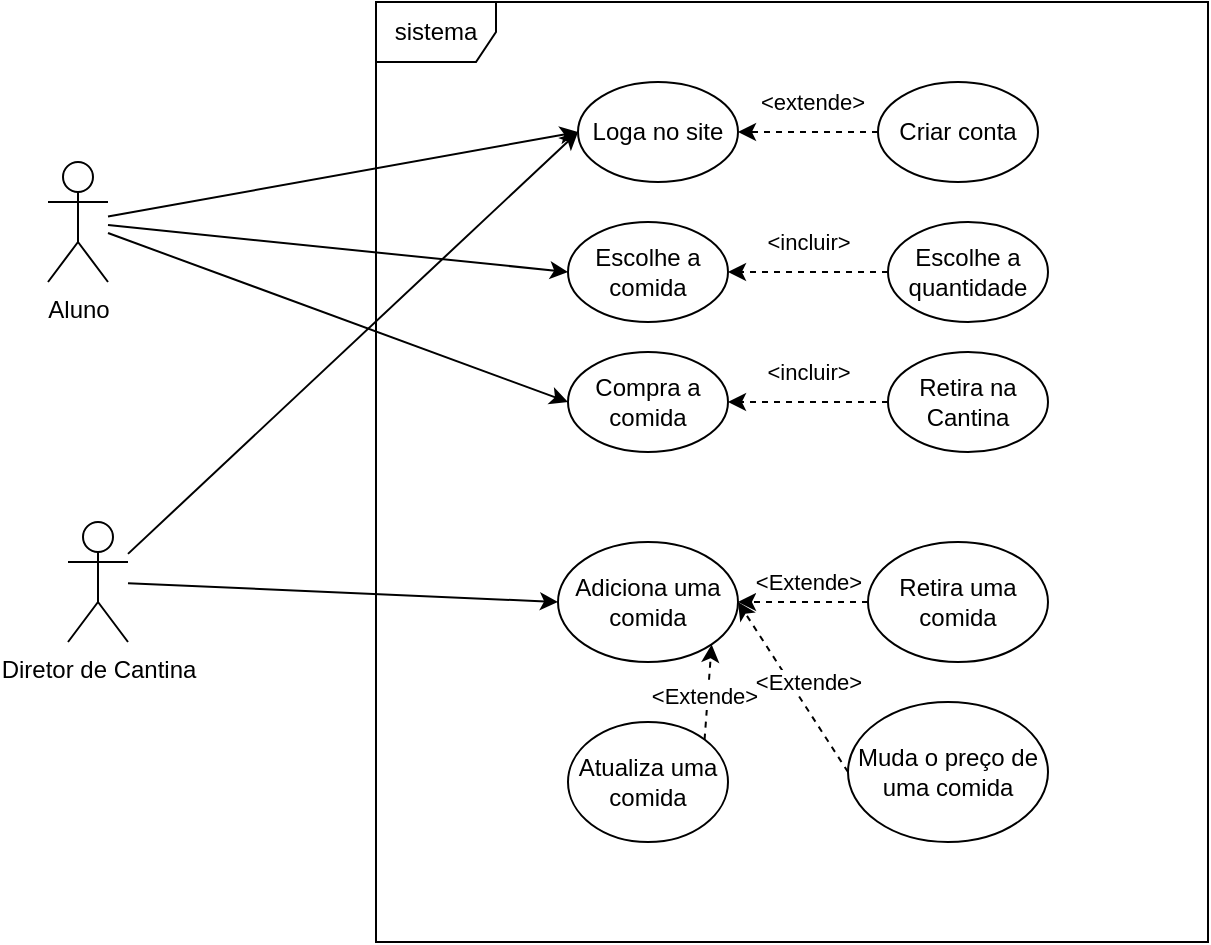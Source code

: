 <mxfile version="28.2.7">
  <diagram name="Página-1" id="LUQCXcXlE6ZrPZEIsJza">
    <mxGraphModel dx="1106" dy="605" grid="1" gridSize="10" guides="1" tooltips="1" connect="1" arrows="1" fold="1" page="1" pageScale="1" pageWidth="827" pageHeight="1169" math="0" shadow="0">
      <root>
        <mxCell id="0" />
        <mxCell id="1" parent="0" />
        <mxCell id="PS7PDd0PFAT5xKzYChJT-1" value="Aluno" style="shape=umlActor;verticalLabelPosition=bottom;verticalAlign=top;html=1;outlineConnect=0;" parent="1" vertex="1">
          <mxGeometry x="100" y="440" width="30" height="60" as="geometry" />
        </mxCell>
        <mxCell id="PS7PDd0PFAT5xKzYChJT-2" value="sistema" style="shape=umlFrame;whiteSpace=wrap;html=1;pointerEvents=0;" parent="1" vertex="1">
          <mxGeometry x="264" y="360" width="416" height="470" as="geometry" />
        </mxCell>
        <mxCell id="PS7PDd0PFAT5xKzYChJT-3" value="Diretor de Cantina" style="shape=umlActor;verticalLabelPosition=bottom;verticalAlign=top;html=1;outlineConnect=0;" parent="1" vertex="1">
          <mxGeometry x="110" y="620" width="30" height="60" as="geometry" />
        </mxCell>
        <mxCell id="PS7PDd0PFAT5xKzYChJT-4" value="Loga no site" style="ellipse;whiteSpace=wrap;html=1;" parent="1" vertex="1">
          <mxGeometry x="365" y="400" width="80" height="50" as="geometry" />
        </mxCell>
        <mxCell id="PS7PDd0PFAT5xKzYChJT-5" value="Criar conta" style="ellipse;whiteSpace=wrap;html=1;" parent="1" vertex="1">
          <mxGeometry x="515" y="400" width="80" height="50" as="geometry" />
        </mxCell>
        <mxCell id="PS7PDd0PFAT5xKzYChJT-6" value="" style="endArrow=classic;html=1;rounded=0;exitX=0;exitY=0.5;exitDx=0;exitDy=0;entryX=1;entryY=0.5;entryDx=0;entryDy=0;dashed=1;" parent="1" source="PS7PDd0PFAT5xKzYChJT-5" target="PS7PDd0PFAT5xKzYChJT-4" edge="1">
          <mxGeometry width="50" height="50" relative="1" as="geometry">
            <mxPoint x="472" y="520" as="sourcePoint" />
            <mxPoint x="522" y="470" as="targetPoint" />
          </mxGeometry>
        </mxCell>
        <mxCell id="PS7PDd0PFAT5xKzYChJT-7" value="&amp;lt;extende&amp;gt;" style="edgeLabel;html=1;align=center;verticalAlign=middle;resizable=0;points=[];" parent="PS7PDd0PFAT5xKzYChJT-6" vertex="1" connectable="0">
          <mxGeometry x="0.325" y="5" relative="1" as="geometry">
            <mxPoint x="13" y="-20" as="offset" />
          </mxGeometry>
        </mxCell>
        <mxCell id="PS7PDd0PFAT5xKzYChJT-8" value="" style="endArrow=classic;html=1;rounded=0;entryX=0;entryY=0.5;entryDx=0;entryDy=0;" parent="1" source="PS7PDd0PFAT5xKzYChJT-1" target="PS7PDd0PFAT5xKzYChJT-4" edge="1">
          <mxGeometry width="50" height="50" relative="1" as="geometry">
            <mxPoint x="390" y="560" as="sourcePoint" />
            <mxPoint x="440" y="510" as="targetPoint" />
          </mxGeometry>
        </mxCell>
        <mxCell id="PS7PDd0PFAT5xKzYChJT-9" value="" style="endArrow=classic;html=1;rounded=0;entryX=0;entryY=0.5;entryDx=0;entryDy=0;" parent="1" source="PS7PDd0PFAT5xKzYChJT-3" target="PS7PDd0PFAT5xKzYChJT-4" edge="1">
          <mxGeometry width="50" height="50" relative="1" as="geometry">
            <mxPoint x="180" y="660" as="sourcePoint" />
            <mxPoint x="230" y="610" as="targetPoint" />
          </mxGeometry>
        </mxCell>
        <mxCell id="PS7PDd0PFAT5xKzYChJT-10" value="Escolhe a comida" style="ellipse;whiteSpace=wrap;html=1;" parent="1" vertex="1">
          <mxGeometry x="360" y="470" width="80" height="50" as="geometry" />
        </mxCell>
        <mxCell id="PS7PDd0PFAT5xKzYChJT-11" value="" style="endArrow=classic;html=1;rounded=0;entryX=0;entryY=0.5;entryDx=0;entryDy=0;" parent="1" source="PS7PDd0PFAT5xKzYChJT-1" target="PS7PDd0PFAT5xKzYChJT-10" edge="1">
          <mxGeometry width="50" height="50" relative="1" as="geometry">
            <mxPoint x="150" y="460" as="sourcePoint" />
            <mxPoint x="210" y="520" as="targetPoint" />
          </mxGeometry>
        </mxCell>
        <mxCell id="PS7PDd0PFAT5xKzYChJT-13" value="Escolhe a quantidade" style="ellipse;whiteSpace=wrap;html=1;" parent="1" vertex="1">
          <mxGeometry x="520" y="470" width="80" height="50" as="geometry" />
        </mxCell>
        <mxCell id="PS7PDd0PFAT5xKzYChJT-14" value="" style="endArrow=classic;html=1;rounded=0;exitX=0;exitY=0.5;exitDx=0;exitDy=0;entryX=1;entryY=0.5;entryDx=0;entryDy=0;dashed=1;" parent="1" source="PS7PDd0PFAT5xKzYChJT-13" target="PS7PDd0PFAT5xKzYChJT-10" edge="1">
          <mxGeometry width="50" height="50" relative="1" as="geometry">
            <mxPoint x="460" y="610" as="sourcePoint" />
            <mxPoint x="510" y="560" as="targetPoint" />
          </mxGeometry>
        </mxCell>
        <mxCell id="PS7PDd0PFAT5xKzYChJT-15" value="&amp;lt;incluir&lt;span style=&quot;background-color: light-dark(#ffffff, var(--ge-dark-color, #121212)); color: light-dark(rgb(0, 0, 0), rgb(255, 255, 255));&quot;&gt;&amp;gt;&lt;/span&gt;" style="edgeLabel;html=1;align=center;verticalAlign=middle;resizable=0;points=[];" parent="PS7PDd0PFAT5xKzYChJT-14" vertex="1" connectable="0">
          <mxGeometry x="-0.085" y="-1" relative="1" as="geometry">
            <mxPoint x="-4" y="-14" as="offset" />
          </mxGeometry>
        </mxCell>
        <mxCell id="PS7PDd0PFAT5xKzYChJT-16" value="Compra a comida" style="ellipse;whiteSpace=wrap;html=1;" parent="1" vertex="1">
          <mxGeometry x="360" y="535" width="80" height="50" as="geometry" />
        </mxCell>
        <mxCell id="PS7PDd0PFAT5xKzYChJT-17" value="Retira na Cantina" style="ellipse;whiteSpace=wrap;html=1;" parent="1" vertex="1">
          <mxGeometry x="520" y="535" width="80" height="50" as="geometry" />
        </mxCell>
        <mxCell id="PS7PDd0PFAT5xKzYChJT-18" value="" style="endArrow=classic;html=1;rounded=0;exitX=0;exitY=0.5;exitDx=0;exitDy=0;entryX=1;entryY=0.5;entryDx=0;entryDy=0;dashed=1;" parent="1" source="PS7PDd0PFAT5xKzYChJT-17" target="PS7PDd0PFAT5xKzYChJT-16" edge="1">
          <mxGeometry width="50" height="50" relative="1" as="geometry">
            <mxPoint x="640" y="640" as="sourcePoint" />
            <mxPoint x="560" y="640" as="targetPoint" />
          </mxGeometry>
        </mxCell>
        <mxCell id="PS7PDd0PFAT5xKzYChJT-19" value="&amp;lt;incluir&lt;span style=&quot;background-color: light-dark(#ffffff, var(--ge-dark-color, #121212)); color: light-dark(rgb(0, 0, 0), rgb(255, 255, 255));&quot;&gt;&amp;gt;&lt;/span&gt;" style="edgeLabel;html=1;align=center;verticalAlign=middle;resizable=0;points=[];" parent="PS7PDd0PFAT5xKzYChJT-18" vertex="1" connectable="0">
          <mxGeometry x="-0.085" y="-1" relative="1" as="geometry">
            <mxPoint x="-4" y="-14" as="offset" />
          </mxGeometry>
        </mxCell>
        <mxCell id="PS7PDd0PFAT5xKzYChJT-20" value="" style="endArrow=classic;html=1;rounded=0;entryX=0;entryY=0.5;entryDx=0;entryDy=0;" parent="1" source="PS7PDd0PFAT5xKzYChJT-1" target="PS7PDd0PFAT5xKzYChJT-16" edge="1">
          <mxGeometry width="50" height="50" relative="1" as="geometry">
            <mxPoint x="150" y="470" as="sourcePoint" />
            <mxPoint x="140" y="540" as="targetPoint" />
          </mxGeometry>
        </mxCell>
        <mxCell id="PS7PDd0PFAT5xKzYChJT-24" value="Adiciona uma comida" style="ellipse;whiteSpace=wrap;html=1;" parent="1" vertex="1">
          <mxGeometry x="355" y="630" width="90" height="60" as="geometry" />
        </mxCell>
        <mxCell id="PS7PDd0PFAT5xKzYChJT-25" value="Retira uma comida" style="ellipse;whiteSpace=wrap;html=1;" parent="1" vertex="1">
          <mxGeometry x="510" y="630" width="90" height="60" as="geometry" />
        </mxCell>
        <mxCell id="PS7PDd0PFAT5xKzYChJT-26" value="Muda o preço de uma comida" style="ellipse;whiteSpace=wrap;html=1;" parent="1" vertex="1">
          <mxGeometry x="500" y="710" width="100" height="70" as="geometry" />
        </mxCell>
        <mxCell id="PS7PDd0PFAT5xKzYChJT-27" value="Atualiza uma comida" style="ellipse;whiteSpace=wrap;html=1;" parent="1" vertex="1">
          <mxGeometry x="360" y="720" width="80" height="60" as="geometry" />
        </mxCell>
        <mxCell id="PS7PDd0PFAT5xKzYChJT-28" value="" style="endArrow=classic;html=1;rounded=0;exitX=0;exitY=0.5;exitDx=0;exitDy=0;entryX=1;entryY=0.5;entryDx=0;entryDy=0;dashed=1;" parent="1" source="PS7PDd0PFAT5xKzYChJT-25" target="PS7PDd0PFAT5xKzYChJT-24" edge="1">
          <mxGeometry width="50" height="50" relative="1" as="geometry">
            <mxPoint x="460" y="720" as="sourcePoint" />
            <mxPoint x="490" y="690" as="targetPoint" />
          </mxGeometry>
        </mxCell>
        <mxCell id="PS7PDd0PFAT5xKzYChJT-29" value="&amp;lt;Extende&amp;gt;" style="edgeLabel;html=1;align=center;verticalAlign=middle;resizable=0;points=[];" parent="PS7PDd0PFAT5xKzYChJT-28" connectable="0" vertex="1">
          <mxGeometry x="-0.297" y="1" relative="1" as="geometry">
            <mxPoint x="-7" y="-11" as="offset" />
          </mxGeometry>
        </mxCell>
        <mxCell id="PS7PDd0PFAT5xKzYChJT-30" value="" style="endArrow=classic;html=1;rounded=0;exitX=0;exitY=0.5;exitDx=0;exitDy=0;entryX=1;entryY=0.5;entryDx=0;entryDy=0;dashed=1;" parent="1" source="PS7PDd0PFAT5xKzYChJT-26" target="PS7PDd0PFAT5xKzYChJT-24" edge="1">
          <mxGeometry width="50" height="50" relative="1" as="geometry">
            <mxPoint x="450" y="750" as="sourcePoint" />
            <mxPoint x="500" y="700" as="targetPoint" />
          </mxGeometry>
        </mxCell>
        <mxCell id="PS7PDd0PFAT5xKzYChJT-31" value="" style="endArrow=classic;html=1;rounded=0;exitX=1;exitY=0;exitDx=0;exitDy=0;entryX=1;entryY=1;entryDx=0;entryDy=0;dashed=1;" parent="1" source="PS7PDd0PFAT5xKzYChJT-27" target="PS7PDd0PFAT5xKzYChJT-24" edge="1">
          <mxGeometry width="50" height="50" relative="1" as="geometry">
            <mxPoint x="290" y="750" as="sourcePoint" />
            <mxPoint x="340" y="700" as="targetPoint" />
          </mxGeometry>
        </mxCell>
        <mxCell id="PS7PDd0PFAT5xKzYChJT-32" value="&amp;lt;Extende&amp;gt;" style="edgeLabel;html=1;align=center;verticalAlign=middle;resizable=0;points=[];" parent="1" connectable="0" vertex="1">
          <mxGeometry x="480" y="700" as="geometry" />
        </mxCell>
        <mxCell id="PS7PDd0PFAT5xKzYChJT-33" value="&amp;lt;Extende&amp;gt;" style="edgeLabel;html=1;align=center;verticalAlign=middle;resizable=0;points=[];" parent="1" connectable="0" vertex="1">
          <mxGeometry x="430" y="710" as="geometry">
            <mxPoint x="-2" y="-3" as="offset" />
          </mxGeometry>
        </mxCell>
        <mxCell id="PS7PDd0PFAT5xKzYChJT-34" value="" style="endArrow=classic;html=1;rounded=0;entryX=0;entryY=0.5;entryDx=0;entryDy=0;" parent="1" source="PS7PDd0PFAT5xKzYChJT-3" target="PS7PDd0PFAT5xKzYChJT-24" edge="1">
          <mxGeometry width="50" height="50" relative="1" as="geometry">
            <mxPoint x="190" y="700" as="sourcePoint" />
            <mxPoint x="240" y="650" as="targetPoint" />
          </mxGeometry>
        </mxCell>
      </root>
    </mxGraphModel>
  </diagram>
</mxfile>
